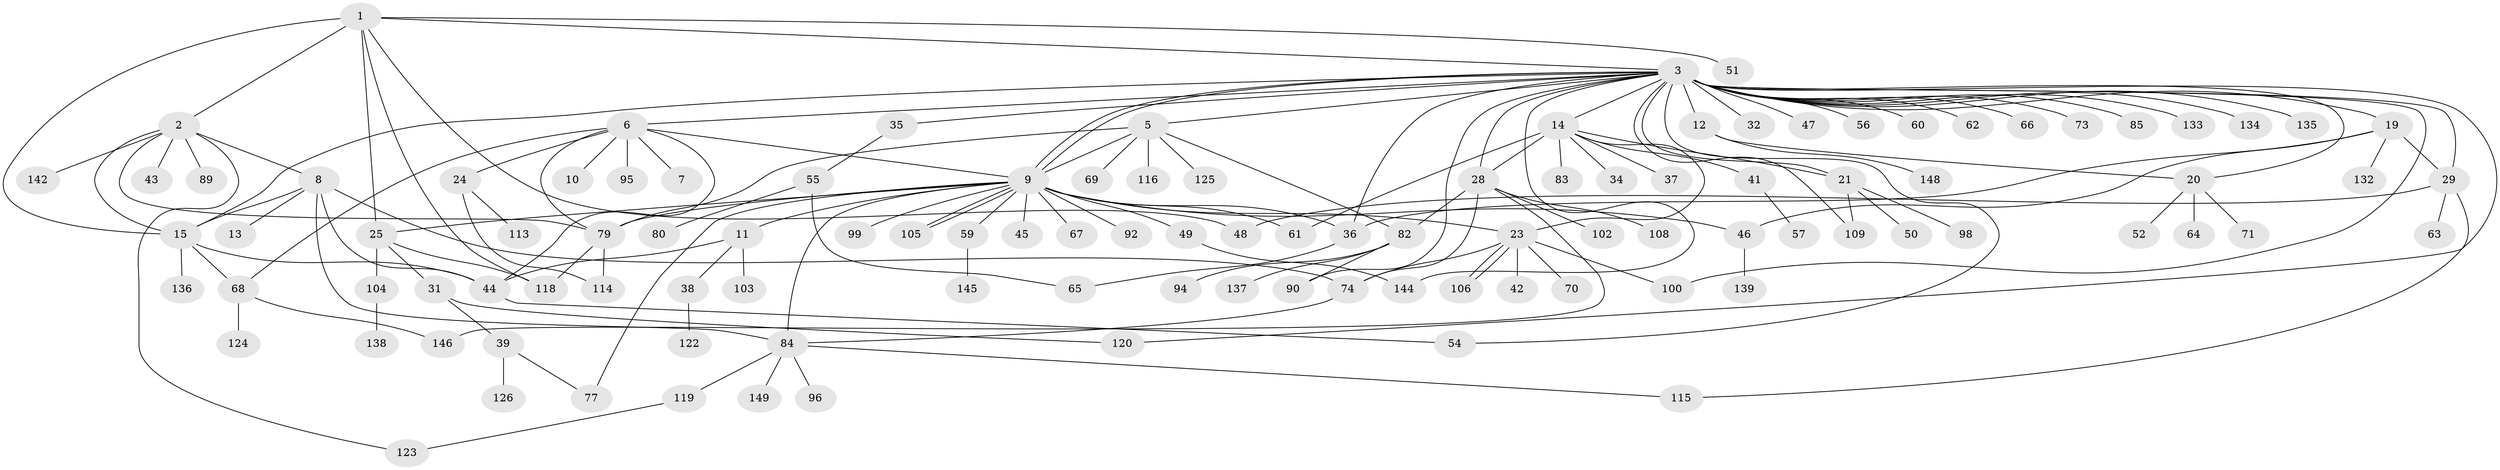 // original degree distribution, {7: 0.020134228187919462, 6: 0.026845637583892617, 22: 0.013422818791946308, 13: 0.006711409395973154, 10: 0.006711409395973154, 2: 0.2348993288590604, 4: 0.08053691275167785, 1: 0.46308724832214765, 9: 0.006711409395973154, 3: 0.087248322147651, 5: 0.04697986577181208, 8: 0.006711409395973154}
// Generated by graph-tools (version 1.1) at 2025/11/02/27/25 16:11:10]
// undirected, 110 vertices, 154 edges
graph export_dot {
graph [start="1"]
  node [color=gray90,style=filled];
  1 [super="+130"];
  2 [super="+22"];
  3 [super="+4"];
  5 [super="+107"];
  6 [super="+27"];
  7 [super="+128"];
  8 [super="+33"];
  9 [super="+16"];
  10;
  11 [super="+18"];
  12 [super="+40"];
  13;
  14 [super="+112"];
  15 [super="+17"];
  19 [super="+75"];
  20 [super="+58"];
  21;
  23 [super="+30"];
  24 [super="+53"];
  25 [super="+26"];
  28 [super="+101"];
  29;
  31 [super="+76"];
  32;
  34;
  35;
  36 [super="+111"];
  37;
  38 [super="+93"];
  39 [super="+81"];
  41 [super="+91"];
  42;
  43;
  44 [super="+97"];
  45;
  46 [super="+78"];
  47;
  48 [super="+147"];
  49 [super="+131"];
  50;
  51;
  52 [super="+117"];
  54 [super="+88"];
  55 [super="+87"];
  56;
  57;
  59 [super="+140"];
  60 [super="+129"];
  61;
  62;
  63;
  64;
  65;
  66;
  67;
  68 [super="+72"];
  69;
  70;
  71;
  73 [super="+86"];
  74;
  77;
  79 [super="+127"];
  80;
  82 [super="+110"];
  83;
  84;
  85;
  89;
  90;
  92;
  94;
  95;
  96;
  98;
  99;
  100;
  102;
  103;
  104;
  105;
  106;
  108;
  109;
  113;
  114 [super="+143"];
  115;
  116;
  118 [super="+141"];
  119 [super="+121"];
  120;
  122;
  123;
  124;
  125;
  126;
  132;
  133;
  134;
  135;
  136;
  137;
  138;
  139;
  142;
  144;
  145;
  146;
  148;
  149;
  1 -- 2;
  1 -- 3;
  1 -- 51;
  1 -- 118;
  1 -- 15;
  1 -- 25 [weight=2];
  1 -- 48;
  2 -- 8;
  2 -- 43;
  2 -- 89;
  2 -- 142;
  2 -- 123;
  2 -- 79;
  2 -- 15;
  3 -- 9 [weight=2];
  3 -- 9;
  3 -- 12;
  3 -- 15;
  3 -- 19;
  3 -- 28;
  3 -- 29;
  3 -- 36;
  3 -- 47;
  3 -- 54;
  3 -- 56;
  3 -- 60;
  3 -- 62;
  3 -- 66;
  3 -- 90;
  3 -- 109;
  3 -- 120;
  3 -- 133;
  3 -- 134;
  3 -- 144;
  3 -- 32;
  3 -- 35;
  3 -- 100;
  3 -- 5;
  3 -- 6;
  3 -- 135;
  3 -- 73;
  3 -- 14;
  3 -- 20;
  3 -- 21;
  3 -- 85;
  5 -- 69;
  5 -- 82;
  5 -- 125;
  5 -- 116;
  5 -- 79;
  5 -- 9;
  6 -- 7;
  6 -- 9;
  6 -- 10;
  6 -- 24;
  6 -- 44;
  6 -- 79;
  6 -- 95;
  6 -- 68;
  8 -- 13;
  8 -- 74;
  8 -- 84;
  8 -- 15;
  8 -- 44;
  9 -- 11;
  9 -- 23;
  9 -- 25;
  9 -- 36;
  9 -- 45;
  9 -- 46;
  9 -- 49;
  9 -- 59;
  9 -- 61;
  9 -- 67;
  9 -- 77;
  9 -- 84;
  9 -- 92;
  9 -- 99;
  9 -- 105;
  9 -- 105;
  9 -- 79;
  11 -- 38;
  11 -- 103;
  11 -- 44;
  12 -- 20;
  12 -- 148;
  14 -- 21;
  14 -- 34;
  14 -- 37;
  14 -- 41;
  14 -- 61;
  14 -- 83;
  14 -- 23;
  14 -- 28;
  15 -- 44;
  15 -- 68;
  15 -- 136;
  19 -- 29;
  19 -- 132;
  19 -- 36;
  19 -- 46;
  20 -- 52;
  20 -- 64;
  20 -- 71;
  21 -- 50;
  21 -- 98;
  21 -- 109;
  23 -- 42;
  23 -- 70;
  23 -- 74;
  23 -- 106;
  23 -- 106;
  23 -- 100;
  24 -- 113;
  24 -- 114;
  25 -- 31;
  25 -- 104;
  25 -- 118;
  28 -- 74;
  28 -- 82;
  28 -- 102;
  28 -- 108;
  28 -- 146;
  29 -- 48;
  29 -- 63;
  29 -- 115;
  31 -- 39;
  31 -- 120;
  35 -- 55;
  36 -- 65;
  38 -- 122;
  39 -- 126;
  39 -- 77;
  41 -- 57;
  44 -- 54;
  46 -- 139;
  49 -- 144;
  55 -- 65;
  55 -- 80;
  59 -- 145;
  68 -- 124;
  68 -- 146;
  74 -- 84;
  79 -- 114;
  79 -- 118;
  82 -- 90;
  82 -- 94;
  82 -- 137;
  84 -- 96;
  84 -- 115;
  84 -- 119;
  84 -- 149;
  104 -- 138;
  119 -- 123;
}

